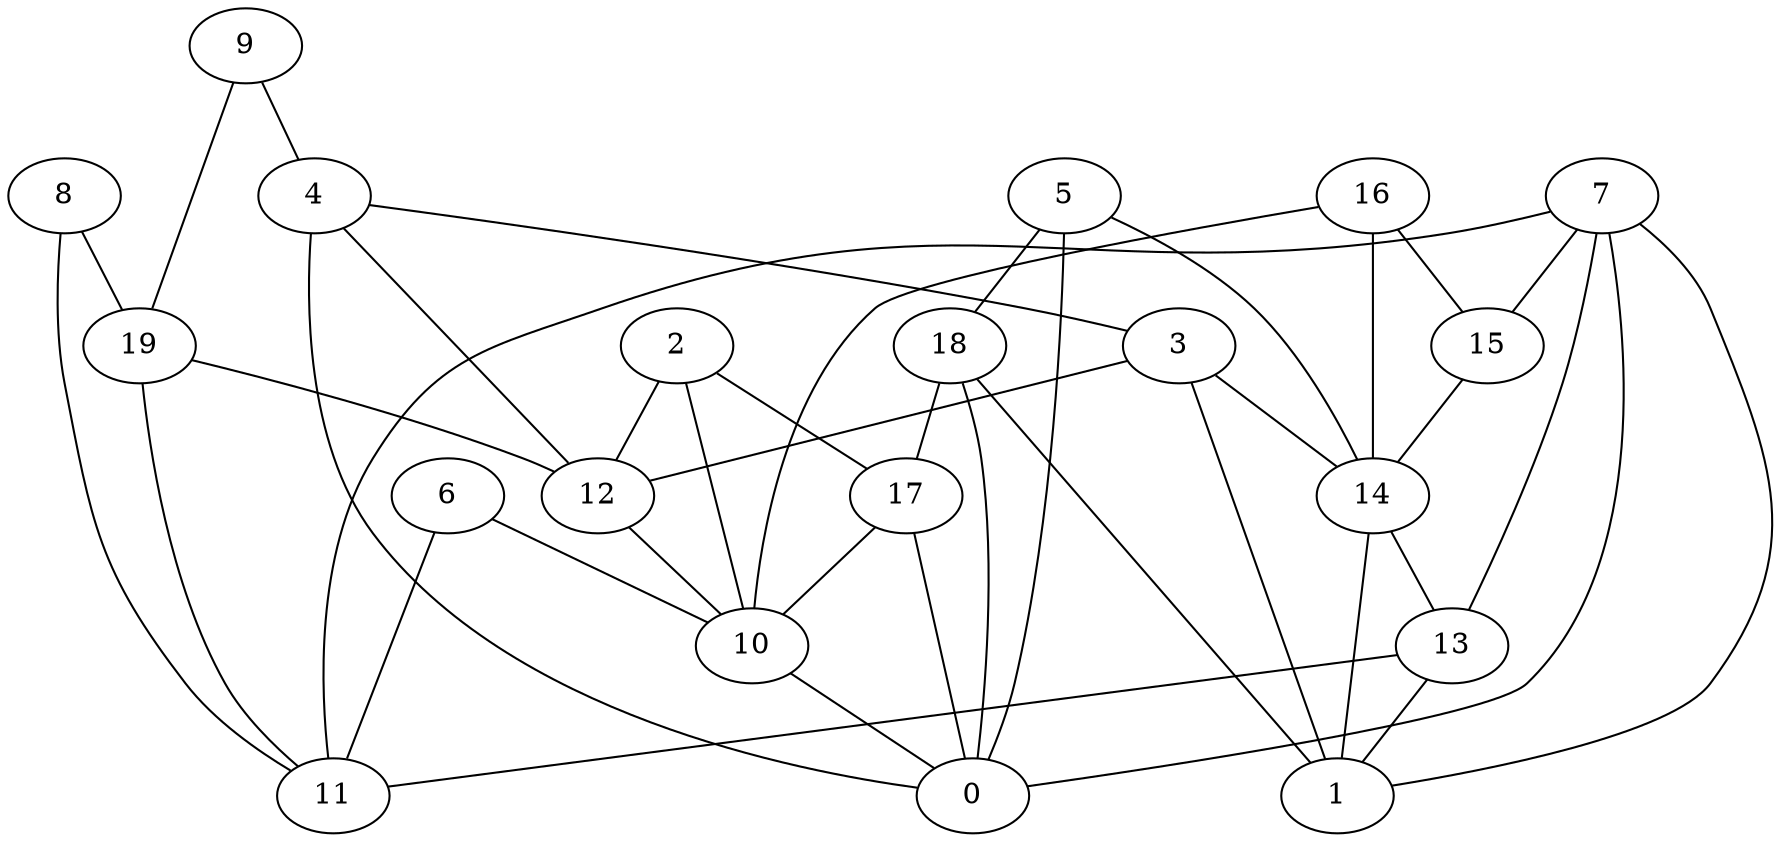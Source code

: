 digraph GG_graph {

subgraph G_graph {
edge [color = black]
"8" -> "11" [dir = none]
"8" -> "19" [dir = none]
"4" -> "0" [dir = none]
"4" -> "12" [dir = none]
"6" -> "11" [dir = none]
"6" -> "10" [dir = none]
"19" -> "11" [dir = none]
"19" -> "12" [dir = none]
"12" -> "10" [dir = none]
"2" -> "12" [dir = none]
"2" -> "17" [dir = none]
"2" -> "10" [dir = none]
"10" -> "0" [dir = none]
"9" -> "19" [dir = none]
"9" -> "4" [dir = none]
"5" -> "18" [dir = none]
"5" -> "14" [dir = none]
"5" -> "0" [dir = none]
"17" -> "0" [dir = none]
"17" -> "10" [dir = none]
"7" -> "13" [dir = none]
"7" -> "11" [dir = none]
"7" -> "15" [dir = none]
"7" -> "0" [dir = none]
"7" -> "1" [dir = none]
"15" -> "14" [dir = none]
"13" -> "1" [dir = none]
"13" -> "11" [dir = none]
"18" -> "1" [dir = none]
"18" -> "0" [dir = none]
"18" -> "17" [dir = none]
"14" -> "1" [dir = none]
"14" -> "13" [dir = none]
"3" -> "1" [dir = none]
"3" -> "14" [dir = none]
"3" -> "12" [dir = none]
"16" -> "10" [dir = none]
"16" -> "15" [dir = none]
"4" -> "3" [dir = none]
"16" -> "14" [dir = none]
}

}
